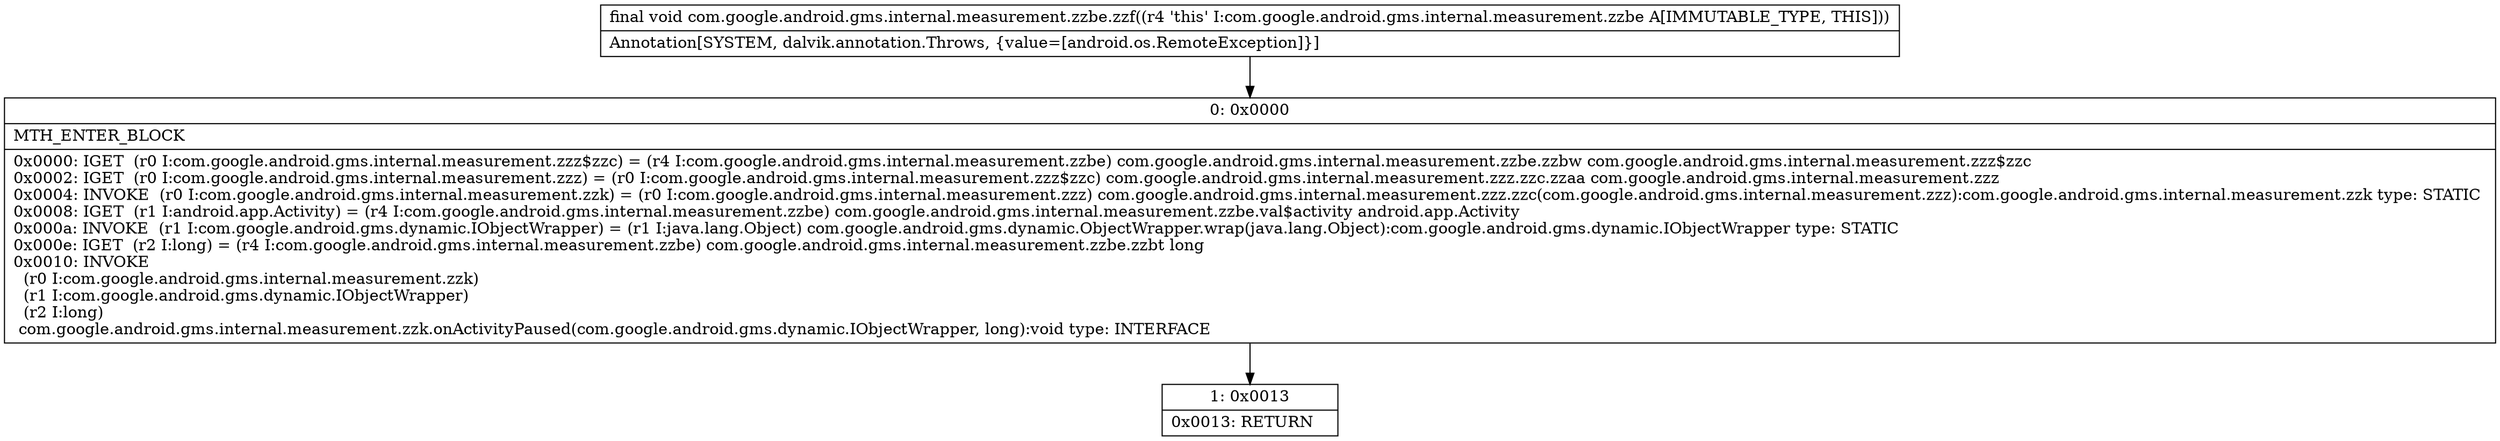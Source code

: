 digraph "CFG forcom.google.android.gms.internal.measurement.zzbe.zzf()V" {
Node_0 [shape=record,label="{0\:\ 0x0000|MTH_ENTER_BLOCK\l|0x0000: IGET  (r0 I:com.google.android.gms.internal.measurement.zzz$zzc) = (r4 I:com.google.android.gms.internal.measurement.zzbe) com.google.android.gms.internal.measurement.zzbe.zzbw com.google.android.gms.internal.measurement.zzz$zzc \l0x0002: IGET  (r0 I:com.google.android.gms.internal.measurement.zzz) = (r0 I:com.google.android.gms.internal.measurement.zzz$zzc) com.google.android.gms.internal.measurement.zzz.zzc.zzaa com.google.android.gms.internal.measurement.zzz \l0x0004: INVOKE  (r0 I:com.google.android.gms.internal.measurement.zzk) = (r0 I:com.google.android.gms.internal.measurement.zzz) com.google.android.gms.internal.measurement.zzz.zzc(com.google.android.gms.internal.measurement.zzz):com.google.android.gms.internal.measurement.zzk type: STATIC \l0x0008: IGET  (r1 I:android.app.Activity) = (r4 I:com.google.android.gms.internal.measurement.zzbe) com.google.android.gms.internal.measurement.zzbe.val$activity android.app.Activity \l0x000a: INVOKE  (r1 I:com.google.android.gms.dynamic.IObjectWrapper) = (r1 I:java.lang.Object) com.google.android.gms.dynamic.ObjectWrapper.wrap(java.lang.Object):com.google.android.gms.dynamic.IObjectWrapper type: STATIC \l0x000e: IGET  (r2 I:long) = (r4 I:com.google.android.gms.internal.measurement.zzbe) com.google.android.gms.internal.measurement.zzbe.zzbt long \l0x0010: INVOKE  \l  (r0 I:com.google.android.gms.internal.measurement.zzk)\l  (r1 I:com.google.android.gms.dynamic.IObjectWrapper)\l  (r2 I:long)\l com.google.android.gms.internal.measurement.zzk.onActivityPaused(com.google.android.gms.dynamic.IObjectWrapper, long):void type: INTERFACE \l}"];
Node_1 [shape=record,label="{1\:\ 0x0013|0x0013: RETURN   \l}"];
MethodNode[shape=record,label="{final void com.google.android.gms.internal.measurement.zzbe.zzf((r4 'this' I:com.google.android.gms.internal.measurement.zzbe A[IMMUTABLE_TYPE, THIS]))  | Annotation[SYSTEM, dalvik.annotation.Throws, \{value=[android.os.RemoteException]\}]\l}"];
MethodNode -> Node_0;
Node_0 -> Node_1;
}

